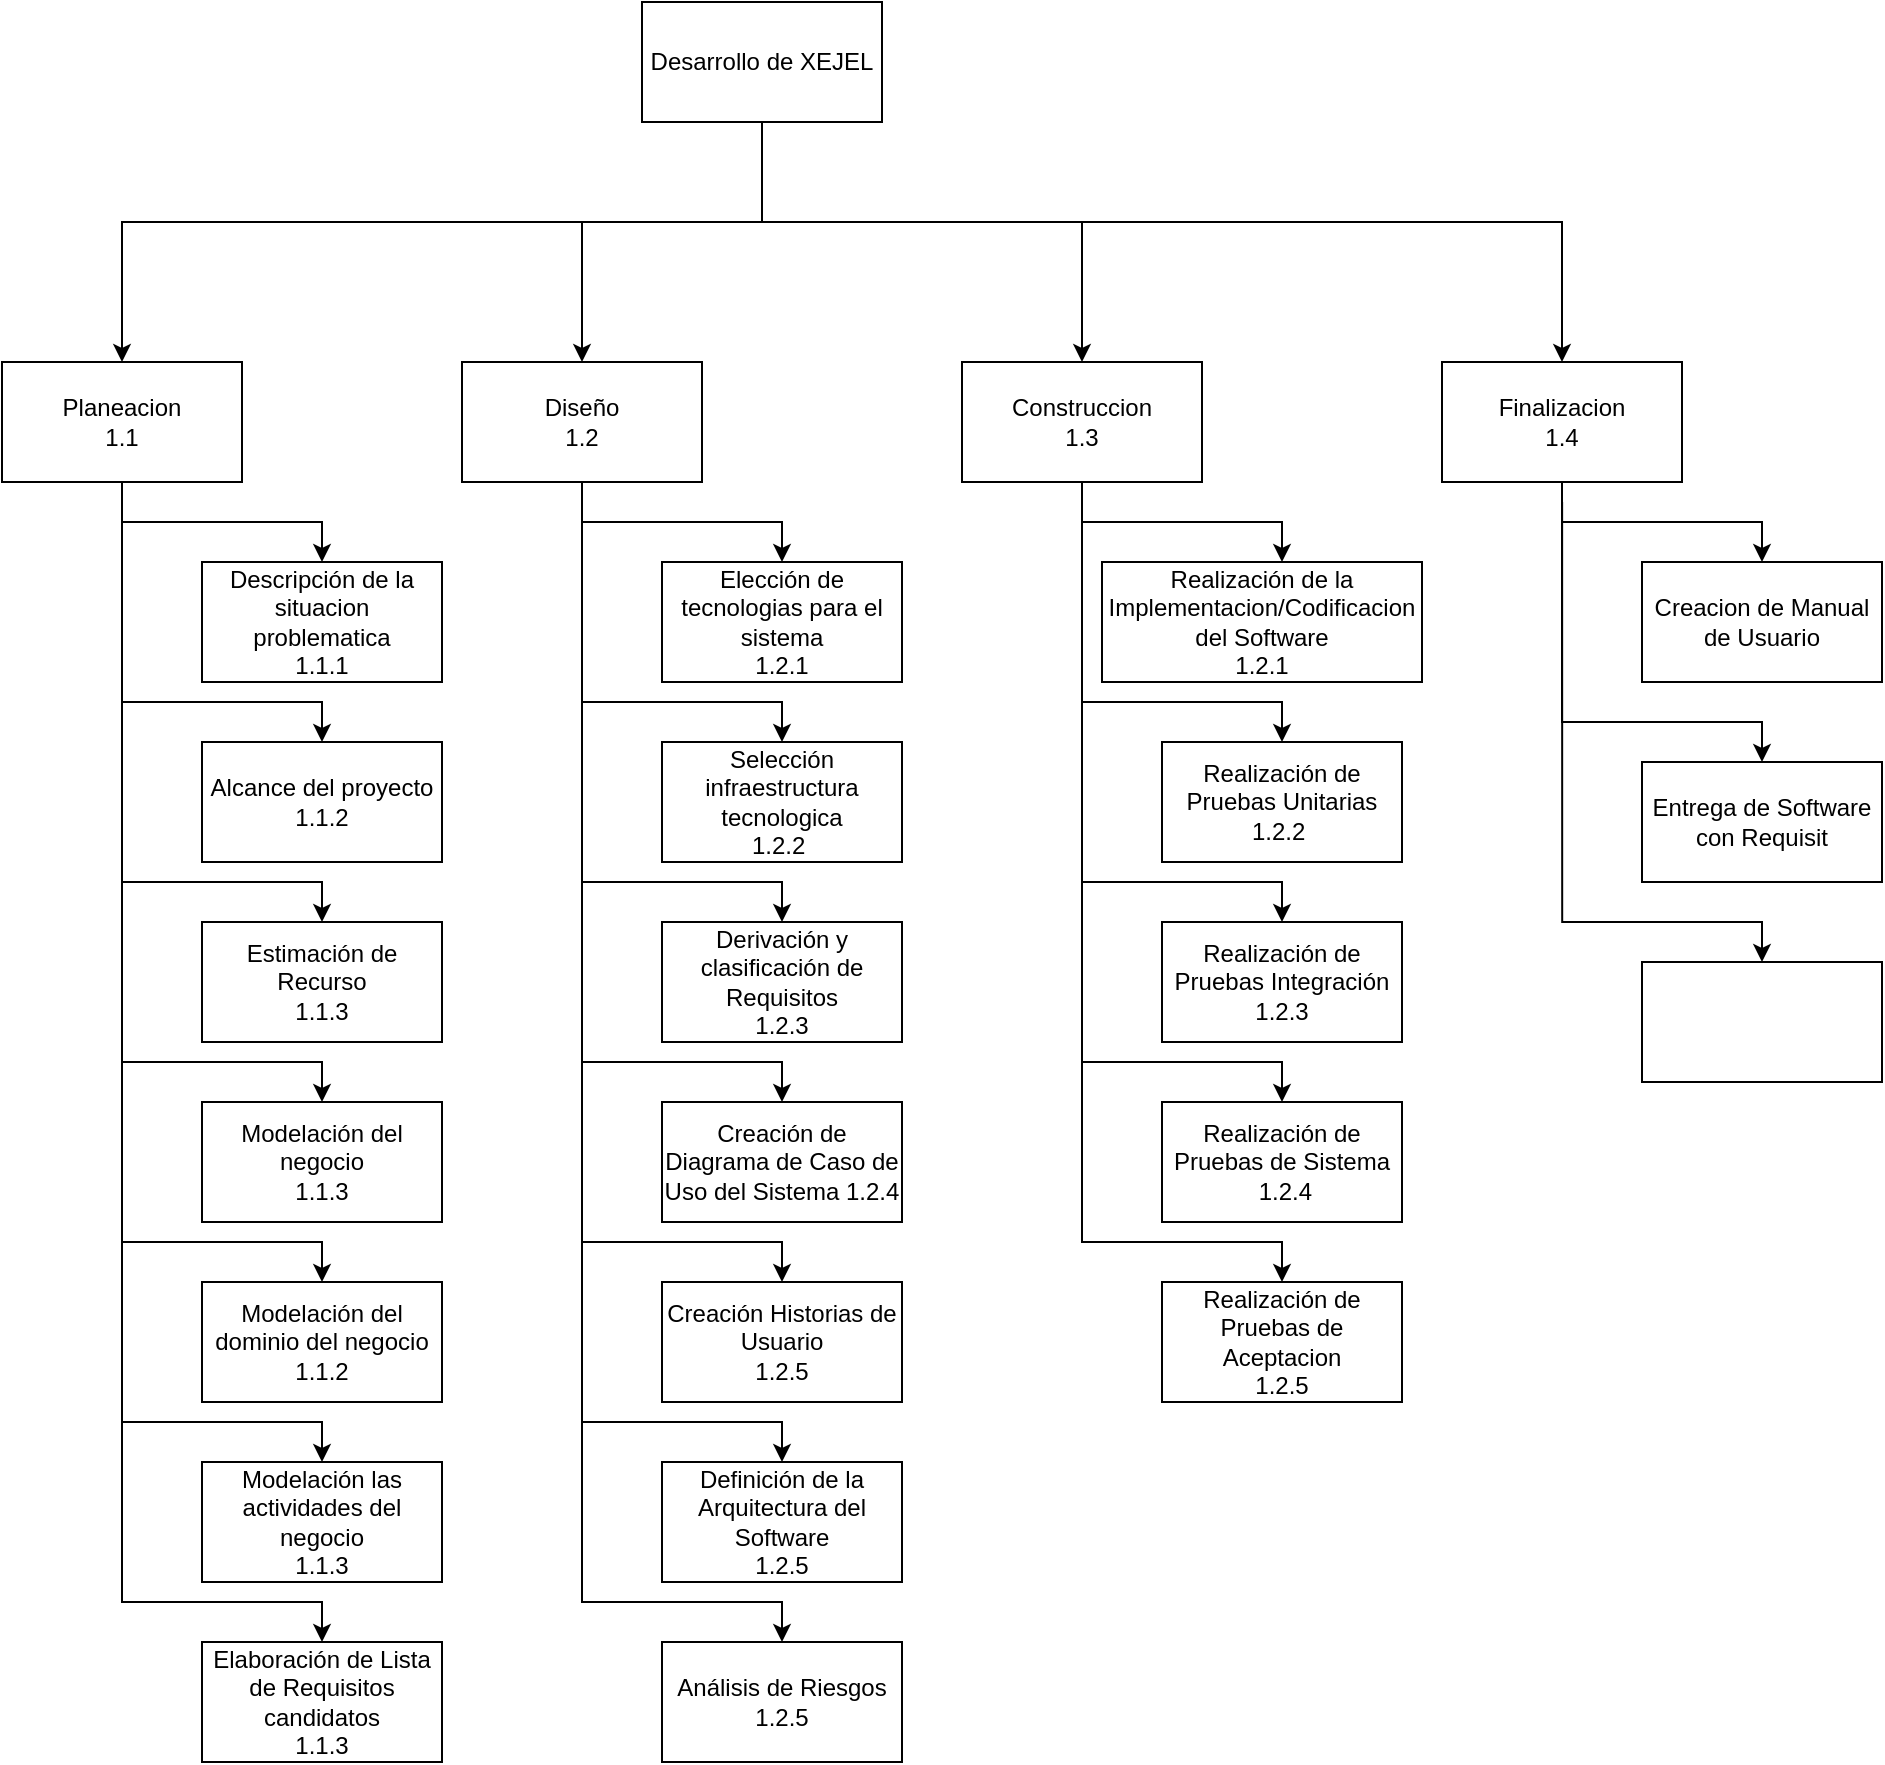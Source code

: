 <mxfile version="24.8.3">
  <diagram name="Página-1" id="6RzQy8bzMf23kyaS_7zr">
    <mxGraphModel dx="1311" dy="656" grid="1" gridSize="10" guides="1" tooltips="1" connect="1" arrows="1" fold="1" page="1" pageScale="1" pageWidth="827" pageHeight="1169" math="0" shadow="0">
      <root>
        <mxCell id="0" />
        <mxCell id="1" parent="0" />
        <mxCell id="jPXjNLpSxqyoNw8Wr4H1-10" value="" style="edgeStyle=orthogonalEdgeStyle;rounded=0;orthogonalLoop=1;jettySize=auto;html=1;" edge="1" parent="1" source="jPXjNLpSxqyoNw8Wr4H1-1" target="jPXjNLpSxqyoNw8Wr4H1-9">
          <mxGeometry relative="1" as="geometry">
            <Array as="points">
              <mxPoint x="400" y="470" />
              <mxPoint x="310" y="470" />
            </Array>
          </mxGeometry>
        </mxCell>
        <mxCell id="jPXjNLpSxqyoNw8Wr4H1-13" value="" style="edgeStyle=orthogonalEdgeStyle;rounded=0;orthogonalLoop=1;jettySize=auto;html=1;entryX=0.5;entryY=0;entryDx=0;entryDy=0;" edge="1" parent="1" source="jPXjNLpSxqyoNw8Wr4H1-1" target="jPXjNLpSxqyoNw8Wr4H1-12">
          <mxGeometry relative="1" as="geometry">
            <Array as="points">
              <mxPoint x="400" y="470" />
              <mxPoint x="560" y="470" />
            </Array>
          </mxGeometry>
        </mxCell>
        <mxCell id="jPXjNLpSxqyoNw8Wr4H1-16" value="" style="edgeStyle=orthogonalEdgeStyle;rounded=0;orthogonalLoop=1;jettySize=auto;html=1;" edge="1" parent="1" source="jPXjNLpSxqyoNw8Wr4H1-1" target="jPXjNLpSxqyoNw8Wr4H1-15">
          <mxGeometry relative="1" as="geometry">
            <Array as="points">
              <mxPoint x="400" y="470" />
              <mxPoint x="800" y="470" />
            </Array>
          </mxGeometry>
        </mxCell>
        <mxCell id="jPXjNLpSxqyoNw8Wr4H1-21" style="edgeStyle=orthogonalEdgeStyle;rounded=0;orthogonalLoop=1;jettySize=auto;html=1;entryX=0.5;entryY=0;entryDx=0;entryDy=0;" edge="1" parent="1" source="jPXjNLpSxqyoNw8Wr4H1-1" target="jPXjNLpSxqyoNw8Wr4H1-6">
          <mxGeometry relative="1" as="geometry">
            <Array as="points">
              <mxPoint x="400" y="470" />
              <mxPoint x="80" y="470" />
            </Array>
          </mxGeometry>
        </mxCell>
        <mxCell id="jPXjNLpSxqyoNw8Wr4H1-1" value="Desarrollo de XEJEL" style="rounded=0;whiteSpace=wrap;html=1;" vertex="1" parent="1">
          <mxGeometry x="340" y="360" width="120" height="60" as="geometry" />
        </mxCell>
        <mxCell id="jPXjNLpSxqyoNw8Wr4H1-23" value="" style="edgeStyle=orthogonalEdgeStyle;rounded=0;orthogonalLoop=1;jettySize=auto;html=1;strokeColor=#000000;" edge="1" parent="1" source="jPXjNLpSxqyoNw8Wr4H1-6" target="jPXjNLpSxqyoNw8Wr4H1-22">
          <mxGeometry relative="1" as="geometry">
            <Array as="points">
              <mxPoint x="80" y="620" />
              <mxPoint x="180" y="620" />
            </Array>
          </mxGeometry>
        </mxCell>
        <mxCell id="jPXjNLpSxqyoNw8Wr4H1-25" value="" style="edgeStyle=orthogonalEdgeStyle;rounded=0;orthogonalLoop=1;jettySize=auto;html=1;strokeColor=#000000;" edge="1" parent="1" source="jPXjNLpSxqyoNw8Wr4H1-6" target="jPXjNLpSxqyoNw8Wr4H1-24">
          <mxGeometry relative="1" as="geometry">
            <Array as="points">
              <mxPoint x="80" y="710" />
              <mxPoint x="180" y="710" />
            </Array>
          </mxGeometry>
        </mxCell>
        <mxCell id="jPXjNLpSxqyoNw8Wr4H1-28" value="" style="edgeStyle=orthogonalEdgeStyle;rounded=0;orthogonalLoop=1;jettySize=auto;html=1;strokeColor=#000000;" edge="1" parent="1" source="jPXjNLpSxqyoNw8Wr4H1-6" target="jPXjNLpSxqyoNw8Wr4H1-27">
          <mxGeometry relative="1" as="geometry">
            <Array as="points">
              <mxPoint x="80" y="800" />
              <mxPoint x="180" y="800" />
            </Array>
          </mxGeometry>
        </mxCell>
        <mxCell id="jPXjNLpSxqyoNw8Wr4H1-30" value="" style="edgeStyle=orthogonalEdgeStyle;rounded=0;orthogonalLoop=1;jettySize=auto;html=1;entryX=0.5;entryY=0;entryDx=0;entryDy=0;strokeColor=#000000;" edge="1" parent="1" target="jPXjNLpSxqyoNw8Wr4H1-29">
          <mxGeometry relative="1" as="geometry">
            <mxPoint x="80" y="730" as="sourcePoint" />
            <mxPoint x="180" y="1090" as="targetPoint" />
            <Array as="points">
              <mxPoint x="80" y="890" />
              <mxPoint x="180" y="890" />
            </Array>
          </mxGeometry>
        </mxCell>
        <mxCell id="jPXjNLpSxqyoNw8Wr4H1-6" value="Planeacion&lt;div&gt;1.1&lt;/div&gt;" style="rounded=0;whiteSpace=wrap;html=1;" vertex="1" parent="1">
          <mxGeometry x="20" y="540" width="120" height="60" as="geometry" />
        </mxCell>
        <mxCell id="jPXjNLpSxqyoNw8Wr4H1-9" value="&lt;div&gt;Diseño&lt;/div&gt;&lt;div&gt;1.2&lt;/div&gt;" style="whiteSpace=wrap;html=1;rounded=0;" vertex="1" parent="1">
          <mxGeometry x="250" y="540" width="120" height="60" as="geometry" />
        </mxCell>
        <mxCell id="jPXjNLpSxqyoNw8Wr4H1-12" value="&lt;div&gt;Construccion&lt;/div&gt;&lt;div&gt;1.3&lt;/div&gt;" style="whiteSpace=wrap;html=1;rounded=0;" vertex="1" parent="1">
          <mxGeometry x="500" y="540" width="120" height="60" as="geometry" />
        </mxCell>
        <mxCell id="jPXjNLpSxqyoNw8Wr4H1-75" value="" style="edgeStyle=orthogonalEdgeStyle;rounded=0;orthogonalLoop=1;jettySize=auto;html=1;" edge="1" parent="1" source="jPXjNLpSxqyoNw8Wr4H1-15" target="jPXjNLpSxqyoNw8Wr4H1-74">
          <mxGeometry relative="1" as="geometry" />
        </mxCell>
        <mxCell id="jPXjNLpSxqyoNw8Wr4H1-80" value="" style="edgeStyle=orthogonalEdgeStyle;rounded=0;orthogonalLoop=1;jettySize=auto;html=1;" edge="1" parent="1" source="jPXjNLpSxqyoNw8Wr4H1-15" target="jPXjNLpSxqyoNw8Wr4H1-79">
          <mxGeometry relative="1" as="geometry">
            <Array as="points">
              <mxPoint x="800" y="720" />
              <mxPoint x="900" y="720" />
            </Array>
          </mxGeometry>
        </mxCell>
        <mxCell id="jPXjNLpSxqyoNw8Wr4H1-83" value="" style="edgeStyle=orthogonalEdgeStyle;rounded=0;orthogonalLoop=1;jettySize=auto;html=1;" edge="1" parent="1" target="jPXjNLpSxqyoNw8Wr4H1-82">
          <mxGeometry relative="1" as="geometry">
            <mxPoint x="800.059" y="610" as="sourcePoint" />
            <Array as="points">
              <mxPoint x="800" y="820" />
              <mxPoint x="900" y="820" />
            </Array>
          </mxGeometry>
        </mxCell>
        <mxCell id="jPXjNLpSxqyoNw8Wr4H1-15" value="Finalizacion&lt;div&gt;1.4&lt;/div&gt;" style="whiteSpace=wrap;html=1;rounded=0;" vertex="1" parent="1">
          <mxGeometry x="740" y="540" width="120" height="60" as="geometry" />
        </mxCell>
        <mxCell id="jPXjNLpSxqyoNw8Wr4H1-22" value="Descripción de la situacion problematica&lt;div&gt;1.1.1&lt;/div&gt;" style="whiteSpace=wrap;html=1;rounded=0;" vertex="1" parent="1">
          <mxGeometry x="120" y="640" width="120" height="60" as="geometry" />
        </mxCell>
        <mxCell id="jPXjNLpSxqyoNw8Wr4H1-24" value="Alcance del proyecto 1.1.2" style="whiteSpace=wrap;html=1;rounded=0;" vertex="1" parent="1">
          <mxGeometry x="120" y="730" width="120" height="60" as="geometry" />
        </mxCell>
        <mxCell id="jPXjNLpSxqyoNw8Wr4H1-27" value="Estimación de Recurso&lt;div&gt;1.1.3&lt;/div&gt;" style="whiteSpace=wrap;html=1;rounded=0;" vertex="1" parent="1">
          <mxGeometry x="120" y="820" width="120" height="60" as="geometry" />
        </mxCell>
        <mxCell id="jPXjNLpSxqyoNw8Wr4H1-29" value="Modelación del negocio&lt;div&gt;1.1.3&lt;/div&gt;" style="whiteSpace=wrap;html=1;rounded=0;" vertex="1" parent="1">
          <mxGeometry x="120" y="910" width="120" height="60" as="geometry" />
        </mxCell>
        <mxCell id="jPXjNLpSxqyoNw8Wr4H1-34" value="" style="edgeStyle=orthogonalEdgeStyle;rounded=0;orthogonalLoop=1;jettySize=auto;html=1;" edge="1" parent="1" target="jPXjNLpSxqyoNw8Wr4H1-38">
          <mxGeometry relative="1" as="geometry">
            <mxPoint x="310" y="600" as="sourcePoint" />
            <Array as="points">
              <mxPoint x="310" y="620" />
              <mxPoint x="410" y="620" />
            </Array>
          </mxGeometry>
        </mxCell>
        <mxCell id="jPXjNLpSxqyoNw8Wr4H1-35" value="" style="edgeStyle=orthogonalEdgeStyle;rounded=0;orthogonalLoop=1;jettySize=auto;html=1;" edge="1" parent="1" target="jPXjNLpSxqyoNw8Wr4H1-39">
          <mxGeometry relative="1" as="geometry">
            <mxPoint x="310" y="600" as="sourcePoint" />
            <Array as="points">
              <mxPoint x="310" y="710" />
              <mxPoint x="410" y="710" />
            </Array>
          </mxGeometry>
        </mxCell>
        <mxCell id="jPXjNLpSxqyoNw8Wr4H1-36" value="" style="edgeStyle=orthogonalEdgeStyle;rounded=0;orthogonalLoop=1;jettySize=auto;html=1;" edge="1" parent="1" target="jPXjNLpSxqyoNw8Wr4H1-40">
          <mxGeometry relative="1" as="geometry">
            <mxPoint x="310" y="600" as="sourcePoint" />
            <Array as="points">
              <mxPoint x="310" y="800" />
              <mxPoint x="410" y="800" />
            </Array>
          </mxGeometry>
        </mxCell>
        <mxCell id="jPXjNLpSxqyoNw8Wr4H1-37" value="" style="edgeStyle=orthogonalEdgeStyle;rounded=0;orthogonalLoop=1;jettySize=auto;html=1;entryX=0.5;entryY=0;entryDx=0;entryDy=0;" edge="1" parent="1" target="jPXjNLpSxqyoNw8Wr4H1-41">
          <mxGeometry relative="1" as="geometry">
            <mxPoint x="310" y="730" as="sourcePoint" />
            <mxPoint x="410" y="1090" as="targetPoint" />
            <Array as="points">
              <mxPoint x="310" y="890" />
              <mxPoint x="410" y="890" />
            </Array>
          </mxGeometry>
        </mxCell>
        <mxCell id="jPXjNLpSxqyoNw8Wr4H1-38" value="Elección de tecnologias para el sistema&lt;div&gt;1.2.1&lt;/div&gt;" style="whiteSpace=wrap;html=1;rounded=0;" vertex="1" parent="1">
          <mxGeometry x="350" y="640" width="120" height="60" as="geometry" />
        </mxCell>
        <mxCell id="jPXjNLpSxqyoNw8Wr4H1-39" value="Selección infraestructura tecnologica&lt;div&gt;1.2.2&amp;nbsp;&lt;/div&gt;" style="whiteSpace=wrap;html=1;rounded=0;" vertex="1" parent="1">
          <mxGeometry x="350" y="730" width="120" height="60" as="geometry" />
        </mxCell>
        <mxCell id="jPXjNLpSxqyoNw8Wr4H1-40" value="Derivación y clasificación de Requisitos&lt;div&gt;1.2.3&lt;/div&gt;" style="whiteSpace=wrap;html=1;rounded=0;" vertex="1" parent="1">
          <mxGeometry x="350" y="820" width="120" height="60" as="geometry" />
        </mxCell>
        <mxCell id="jPXjNLpSxqyoNw8Wr4H1-41" value="Creación de Diagrama de Caso de Uso del Sistema 1.2.4" style="whiteSpace=wrap;html=1;rounded=0;" vertex="1" parent="1">
          <mxGeometry x="350" y="910" width="120" height="60" as="geometry" />
        </mxCell>
        <mxCell id="jPXjNLpSxqyoNw8Wr4H1-42" value="" style="edgeStyle=orthogonalEdgeStyle;rounded=0;orthogonalLoop=1;jettySize=auto;html=1;entryX=0.5;entryY=0;entryDx=0;entryDy=0;" edge="1" parent="1" target="jPXjNLpSxqyoNw8Wr4H1-43">
          <mxGeometry relative="1" as="geometry">
            <mxPoint x="310" y="820" as="sourcePoint" />
            <mxPoint x="410" y="1180" as="targetPoint" />
            <Array as="points">
              <mxPoint x="310" y="980" />
              <mxPoint x="410" y="980" />
            </Array>
          </mxGeometry>
        </mxCell>
        <mxCell id="jPXjNLpSxqyoNw8Wr4H1-43" value="Creación Historias de Usuario&lt;div&gt;1.2.5&lt;/div&gt;" style="whiteSpace=wrap;html=1;rounded=0;" vertex="1" parent="1">
          <mxGeometry x="350" y="1000" width="120" height="60" as="geometry" />
        </mxCell>
        <mxCell id="jPXjNLpSxqyoNw8Wr4H1-44" value="" style="edgeStyle=orthogonalEdgeStyle;rounded=0;orthogonalLoop=1;jettySize=auto;html=1;entryX=0.5;entryY=0;entryDx=0;entryDy=0;strokeColor=#000000;" edge="1" parent="1" target="jPXjNLpSxqyoNw8Wr4H1-45">
          <mxGeometry relative="1" as="geometry">
            <mxPoint x="80" y="820" as="sourcePoint" />
            <mxPoint x="180" y="1180" as="targetPoint" />
            <Array as="points">
              <mxPoint x="80" y="980" />
              <mxPoint x="180" y="980" />
            </Array>
          </mxGeometry>
        </mxCell>
        <mxCell id="jPXjNLpSxqyoNw8Wr4H1-45" value="Modelación del dominio del negocio 1.1.2" style="whiteSpace=wrap;html=1;rounded=0;" vertex="1" parent="1">
          <mxGeometry x="120" y="1000" width="120" height="60" as="geometry" />
        </mxCell>
        <mxCell id="jPXjNLpSxqyoNw8Wr4H1-46" value="" style="edgeStyle=orthogonalEdgeStyle;rounded=0;orthogonalLoop=1;jettySize=auto;html=1;entryX=0.5;entryY=0;entryDx=0;entryDy=0;strokeColor=#000000;" edge="1" parent="1" target="jPXjNLpSxqyoNw8Wr4H1-47">
          <mxGeometry relative="1" as="geometry">
            <mxPoint x="80" y="910" as="sourcePoint" />
            <mxPoint x="180" y="1270" as="targetPoint" />
            <Array as="points">
              <mxPoint x="80" y="1070" />
              <mxPoint x="180" y="1070" />
            </Array>
          </mxGeometry>
        </mxCell>
        <mxCell id="jPXjNLpSxqyoNw8Wr4H1-47" value="Modelación las actividades del negocio&lt;div&gt;1.1.3&lt;/div&gt;" style="whiteSpace=wrap;html=1;rounded=0;" vertex="1" parent="1">
          <mxGeometry x="120" y="1090" width="120" height="60" as="geometry" />
        </mxCell>
        <mxCell id="jPXjNLpSxqyoNw8Wr4H1-48" value="" style="edgeStyle=orthogonalEdgeStyle;rounded=0;orthogonalLoop=1;jettySize=auto;html=1;entryX=0.5;entryY=0;entryDx=0;entryDy=0;strokeColor=#000000;" edge="1" parent="1" target="jPXjNLpSxqyoNw8Wr4H1-49">
          <mxGeometry relative="1" as="geometry">
            <mxPoint x="80" y="1000" as="sourcePoint" />
            <mxPoint x="180" y="1360" as="targetPoint" />
            <Array as="points">
              <mxPoint x="80" y="1160" />
              <mxPoint x="180" y="1160" />
            </Array>
          </mxGeometry>
        </mxCell>
        <mxCell id="jPXjNLpSxqyoNw8Wr4H1-49" value="Elaboración de Lista de Requisitos candidatos&lt;div&gt;1.1.3&lt;/div&gt;" style="whiteSpace=wrap;html=1;rounded=0;" vertex="1" parent="1">
          <mxGeometry x="120" y="1180" width="120" height="60" as="geometry" />
        </mxCell>
        <mxCell id="jPXjNLpSxqyoNw8Wr4H1-50" value="" style="edgeStyle=orthogonalEdgeStyle;rounded=0;orthogonalLoop=1;jettySize=auto;html=1;entryX=0.5;entryY=0;entryDx=0;entryDy=0;" edge="1" parent="1" target="jPXjNLpSxqyoNw8Wr4H1-51">
          <mxGeometry relative="1" as="geometry">
            <mxPoint x="310" y="910" as="sourcePoint" />
            <mxPoint x="410" y="1270" as="targetPoint" />
            <Array as="points">
              <mxPoint x="310" y="1070" />
              <mxPoint x="410" y="1070" />
            </Array>
          </mxGeometry>
        </mxCell>
        <mxCell id="jPXjNLpSxqyoNw8Wr4H1-51" value="Definición de la Arquitectura del Software&lt;div&gt;1.2.5&lt;/div&gt;" style="whiteSpace=wrap;html=1;rounded=0;" vertex="1" parent="1">
          <mxGeometry x="350" y="1090" width="120" height="60" as="geometry" />
        </mxCell>
        <mxCell id="jPXjNLpSxqyoNw8Wr4H1-52" value="" style="edgeStyle=orthogonalEdgeStyle;rounded=0;orthogonalLoop=1;jettySize=auto;html=1;entryX=0.5;entryY=0;entryDx=0;entryDy=0;" edge="1" parent="1" target="jPXjNLpSxqyoNw8Wr4H1-53">
          <mxGeometry relative="1" as="geometry">
            <mxPoint x="310" y="1000" as="sourcePoint" />
            <mxPoint x="410" y="1360" as="targetPoint" />
            <Array as="points">
              <mxPoint x="310" y="1160" />
              <mxPoint x="410" y="1160" />
            </Array>
          </mxGeometry>
        </mxCell>
        <mxCell id="jPXjNLpSxqyoNw8Wr4H1-53" value="Análisis de Riesgos&lt;div&gt;1.2.5&lt;/div&gt;" style="whiteSpace=wrap;html=1;rounded=0;" vertex="1" parent="1">
          <mxGeometry x="350" y="1180" width="120" height="60" as="geometry" />
        </mxCell>
        <mxCell id="jPXjNLpSxqyoNw8Wr4H1-59" value="" style="edgeStyle=orthogonalEdgeStyle;rounded=0;orthogonalLoop=1;jettySize=auto;html=1;" edge="1" parent="1" target="jPXjNLpSxqyoNw8Wr4H1-63">
          <mxGeometry relative="1" as="geometry">
            <mxPoint x="560" y="600" as="sourcePoint" />
            <Array as="points">
              <mxPoint x="560" y="620" />
              <mxPoint x="660" y="620" />
            </Array>
          </mxGeometry>
        </mxCell>
        <mxCell id="jPXjNLpSxqyoNw8Wr4H1-60" value="" style="edgeStyle=orthogonalEdgeStyle;rounded=0;orthogonalLoop=1;jettySize=auto;html=1;" edge="1" parent="1" target="jPXjNLpSxqyoNw8Wr4H1-64">
          <mxGeometry relative="1" as="geometry">
            <mxPoint x="560" y="600" as="sourcePoint" />
            <Array as="points">
              <mxPoint x="560" y="710" />
              <mxPoint x="660" y="710" />
            </Array>
          </mxGeometry>
        </mxCell>
        <mxCell id="jPXjNLpSxqyoNw8Wr4H1-61" value="" style="edgeStyle=orthogonalEdgeStyle;rounded=0;orthogonalLoop=1;jettySize=auto;html=1;" edge="1" parent="1" target="jPXjNLpSxqyoNw8Wr4H1-65">
          <mxGeometry relative="1" as="geometry">
            <mxPoint x="560" y="600" as="sourcePoint" />
            <Array as="points">
              <mxPoint x="560" y="800" />
              <mxPoint x="660" y="800" />
            </Array>
          </mxGeometry>
        </mxCell>
        <mxCell id="jPXjNLpSxqyoNw8Wr4H1-62" value="" style="edgeStyle=orthogonalEdgeStyle;rounded=0;orthogonalLoop=1;jettySize=auto;html=1;entryX=0.5;entryY=0;entryDx=0;entryDy=0;" edge="1" parent="1" target="jPXjNLpSxqyoNw8Wr4H1-66">
          <mxGeometry relative="1" as="geometry">
            <mxPoint x="560" y="730" as="sourcePoint" />
            <mxPoint x="660" y="1090" as="targetPoint" />
            <Array as="points">
              <mxPoint x="560" y="890" />
              <mxPoint x="660" y="890" />
            </Array>
          </mxGeometry>
        </mxCell>
        <mxCell id="jPXjNLpSxqyoNw8Wr4H1-63" value="Realización de la Implementacion/Codificacion del Software&lt;div&gt;1.2.1&lt;/div&gt;" style="whiteSpace=wrap;html=1;rounded=0;" vertex="1" parent="1">
          <mxGeometry x="570" y="640" width="160" height="60" as="geometry" />
        </mxCell>
        <mxCell id="jPXjNLpSxqyoNw8Wr4H1-64" value="&lt;div&gt;Realización de Pruebas Unitarias&lt;/div&gt;&lt;div&gt;1.2.2&amp;nbsp;&lt;/div&gt;" style="whiteSpace=wrap;html=1;rounded=0;" vertex="1" parent="1">
          <mxGeometry x="600" y="730" width="120" height="60" as="geometry" />
        </mxCell>
        <mxCell id="jPXjNLpSxqyoNw8Wr4H1-65" value="&lt;div&gt;Realización de Pruebas Integración&lt;/div&gt;&lt;div&gt;1.2.3&lt;/div&gt;" style="whiteSpace=wrap;html=1;rounded=0;" vertex="1" parent="1">
          <mxGeometry x="600" y="820" width="120" height="60" as="geometry" />
        </mxCell>
        <mxCell id="jPXjNLpSxqyoNw8Wr4H1-66" value="&lt;div&gt;Realización de Pruebas de Sistema&lt;/div&gt;&amp;nbsp;1.2.4" style="whiteSpace=wrap;html=1;rounded=0;" vertex="1" parent="1">
          <mxGeometry x="600" y="910" width="120" height="60" as="geometry" />
        </mxCell>
        <mxCell id="jPXjNLpSxqyoNw8Wr4H1-67" value="" style="edgeStyle=orthogonalEdgeStyle;rounded=0;orthogonalLoop=1;jettySize=auto;html=1;entryX=0.5;entryY=0;entryDx=0;entryDy=0;" edge="1" parent="1" target="jPXjNLpSxqyoNw8Wr4H1-68">
          <mxGeometry relative="1" as="geometry">
            <mxPoint x="560" y="820" as="sourcePoint" />
            <mxPoint x="660" y="1180" as="targetPoint" />
            <Array as="points">
              <mxPoint x="560" y="980" />
              <mxPoint x="660" y="980" />
            </Array>
          </mxGeometry>
        </mxCell>
        <mxCell id="jPXjNLpSxqyoNw8Wr4H1-68" value="&lt;div&gt;Realización de Pruebas de Aceptacion&lt;/div&gt;&lt;div&gt;1.2.5&lt;/div&gt;" style="whiteSpace=wrap;html=1;rounded=0;" vertex="1" parent="1">
          <mxGeometry x="600" y="1000" width="120" height="60" as="geometry" />
        </mxCell>
        <mxCell id="jPXjNLpSxqyoNw8Wr4H1-74" value="Creacion de Manual de Usuario" style="whiteSpace=wrap;html=1;rounded=0;" vertex="1" parent="1">
          <mxGeometry x="840" y="640" width="120" height="60" as="geometry" />
        </mxCell>
        <mxCell id="jPXjNLpSxqyoNw8Wr4H1-79" value="Entrega de Software con Requisit" style="whiteSpace=wrap;html=1;rounded=0;" vertex="1" parent="1">
          <mxGeometry x="840" y="740" width="120" height="60" as="geometry" />
        </mxCell>
        <mxCell id="jPXjNLpSxqyoNw8Wr4H1-82" value="" style="whiteSpace=wrap;html=1;rounded=0;" vertex="1" parent="1">
          <mxGeometry x="840" y="840" width="120" height="60" as="geometry" />
        </mxCell>
      </root>
    </mxGraphModel>
  </diagram>
</mxfile>
